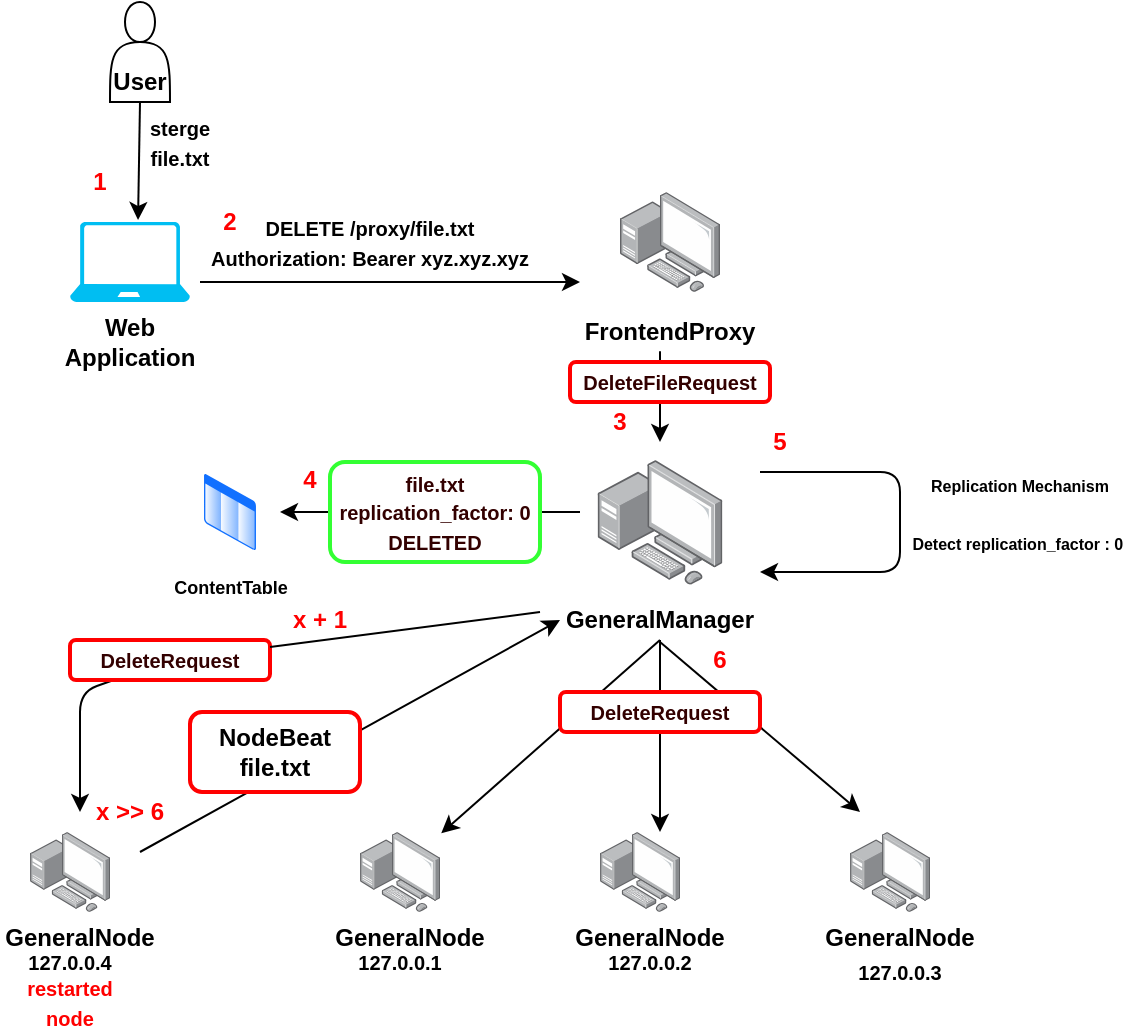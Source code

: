 <mxfile version="14.6.13" type="device"><diagram id="2SKkXB5GDrAOzJJ73yBU" name="Pagina-1"><mxGraphModel dx="1422" dy="832" grid="1" gridSize="10" guides="1" tooltips="1" connect="1" arrows="1" fold="1" page="1" pageScale="1" pageWidth="1169" pageHeight="827" math="0" shadow="0"><root><mxCell id="0"/><mxCell id="1" parent="0"/><mxCell id="xPR830_fTpmpSTpfL7Si-1" value="" style="group" parent="1" vertex="1" connectable="0"><mxGeometry x="300" y="249" width="100.0" height="90" as="geometry"/></mxCell><mxCell id="xPR830_fTpmpSTpfL7Si-2" value="" style="points=[];aspect=fixed;html=1;align=center;shadow=0;dashed=0;image;image=img/lib/allied_telesis/computer_and_terminals/Personal_Computer_with_Server.svg;" parent="xPR830_fTpmpSTpfL7Si-1" vertex="1"><mxGeometry x="18.8" width="62.4" height="62.4" as="geometry"/></mxCell><mxCell id="xPR830_fTpmpSTpfL7Si-3" value="&lt;b&gt;GeneralManager&lt;/b&gt;" style="text;html=1;strokeColor=none;fillColor=none;align=center;verticalAlign=middle;whiteSpace=wrap;rounded=0;" parent="xPR830_fTpmpSTpfL7Si-1" vertex="1"><mxGeometry y="70" width="100" height="20" as="geometry"/></mxCell><mxCell id="xPR830_fTpmpSTpfL7Si-9" value="" style="verticalLabelPosition=bottom;html=1;verticalAlign=top;align=center;strokeColor=none;fillColor=#00BEF2;shape=mxgraph.azure.laptop;pointerEvents=1;" parent="1" vertex="1"><mxGeometry x="55" y="130" width="60" height="40" as="geometry"/></mxCell><mxCell id="xPR830_fTpmpSTpfL7Si-10" value="&lt;b&gt;Web Application&lt;/b&gt;" style="text;html=1;strokeColor=none;fillColor=none;align=center;verticalAlign=middle;whiteSpace=wrap;rounded=0;" parent="1" vertex="1"><mxGeometry x="50" y="180" width="70" height="20" as="geometry"/></mxCell><mxCell id="xPR830_fTpmpSTpfL7Si-12" value="" style="shape=actor;whiteSpace=wrap;html=1;" parent="1" vertex="1"><mxGeometry x="75" y="20" width="30" height="50" as="geometry"/></mxCell><mxCell id="xPR830_fTpmpSTpfL7Si-13" value="&lt;b&gt;User&lt;/b&gt;" style="text;html=1;strokeColor=none;fillColor=none;align=center;verticalAlign=middle;whiteSpace=wrap;rounded=0;" parent="1" vertex="1"><mxGeometry x="70" y="50" width="40" height="20" as="geometry"/></mxCell><mxCell id="xPR830_fTpmpSTpfL7Si-14" value="" style="endArrow=classic;html=1;entryX=0.567;entryY=-0.025;entryDx=0;entryDy=0;entryPerimeter=0;exitX=0.5;exitY=1;exitDx=0;exitDy=0;" parent="1" target="xPR830_fTpmpSTpfL7Si-9" edge="1" source="xPR830_fTpmpSTpfL7Si-12"><mxGeometry width="50" height="50" relative="1" as="geometry"><mxPoint x="-10" y="240" as="sourcePoint"/><mxPoint x="50" y="130" as="targetPoint"/><Array as="points"/></mxGeometry></mxCell><mxCell id="xPR830_fTpmpSTpfL7Si-20" value="" style="group" parent="1" vertex="1" connectable="0"><mxGeometry x="310" y="105" width="90" height="90" as="geometry"/></mxCell><mxCell id="xPR830_fTpmpSTpfL7Si-21" value="" style="points=[];aspect=fixed;html=1;align=center;shadow=0;dashed=0;image;image=img/lib/allied_telesis/computer_and_terminals/Personal_Computer_with_Server.svg;" parent="xPR830_fTpmpSTpfL7Si-20" vertex="1"><mxGeometry x="20" y="10" width="50" height="50" as="geometry"/></mxCell><mxCell id="xPR830_fTpmpSTpfL7Si-22" value="&lt;b&gt;FrontendProxy&lt;/b&gt;" style="text;html=1;strokeColor=none;fillColor=none;align=center;verticalAlign=middle;whiteSpace=wrap;rounded=0;" parent="xPR830_fTpmpSTpfL7Si-20" vertex="1"><mxGeometry y="70" width="90.0" height="20" as="geometry"/></mxCell><mxCell id="xPR830_fTpmpSTpfL7Si-23" value="" style="endArrow=classic;html=1;" parent="1" edge="1"><mxGeometry width="50" height="50" relative="1" as="geometry"><mxPoint x="120" y="160" as="sourcePoint"/><mxPoint x="310" y="160" as="targetPoint"/></mxGeometry></mxCell><mxCell id="xPR830_fTpmpSTpfL7Si-29" value="&lt;b&gt;&lt;font color=&quot;#ff0000&quot;&gt;2&lt;/font&gt;&lt;/b&gt;" style="text;html=1;strokeColor=none;fillColor=none;align=center;verticalAlign=middle;whiteSpace=wrap;rounded=0;" parent="1" vertex="1"><mxGeometry x="115" y="120" width="40" height="20" as="geometry"/></mxCell><mxCell id="xPR830_fTpmpSTpfL7Si-51" value="&lt;b&gt;&lt;font style=&quot;font-size: 9px&quot;&gt;ContentTable&lt;/font&gt;&lt;/b&gt;" style="aspect=fixed;perimeter=ellipsePerimeter;html=1;align=center;shadow=0;dashed=0;spacingTop=3;image;image=img/lib/active_directory/list.svg;strokeWidth=1;" parent="1" vertex="1"><mxGeometry x="121" y="255" width="28" height="40" as="geometry"/></mxCell><mxCell id="xPR830_fTpmpSTpfL7Si-83" value="" style="group" parent="1" vertex="1" connectable="0"><mxGeometry x="185" y="435" width="80" height="95" as="geometry"/></mxCell><mxCell id="xPR830_fTpmpSTpfL7Si-61" value="" style="group" parent="xPR830_fTpmpSTpfL7Si-83" vertex="1" connectable="0"><mxGeometry width="80" height="60" as="geometry"/></mxCell><mxCell id="xPR830_fTpmpSTpfL7Si-62" value="" style="points=[];aspect=fixed;html=1;align=center;shadow=0;dashed=0;image;image=img/lib/allied_telesis/computer_and_terminals/Personal_Computer_with_Server.svg;" parent="xPR830_fTpmpSTpfL7Si-61" vertex="1"><mxGeometry x="15.04" width="40" height="40" as="geometry"/></mxCell><mxCell id="xPR830_fTpmpSTpfL7Si-63" value="&lt;b&gt;GeneralNode&lt;/b&gt;" style="text;html=1;strokeColor=none;fillColor=none;align=center;verticalAlign=middle;whiteSpace=wrap;rounded=0;" parent="xPR830_fTpmpSTpfL7Si-61" vertex="1"><mxGeometry y="46.667" width="80.0" height="13.333" as="geometry"/></mxCell><mxCell id="xPR830_fTpmpSTpfL7Si-80" value="&lt;font style=&quot;font-size: 10px&quot;&gt;&lt;b&gt;127.0.0.1&lt;/b&gt;&lt;/font&gt;" style="text;html=1;strokeColor=none;fillColor=none;align=center;verticalAlign=middle;whiteSpace=wrap;rounded=0;" parent="xPR830_fTpmpSTpfL7Si-83" vertex="1"><mxGeometry x="15" y="55" width="40" height="20" as="geometry"/></mxCell><mxCell id="xPR830_fTpmpSTpfL7Si-84" value="" style="group" parent="1" vertex="1" connectable="0"><mxGeometry x="305" y="435" width="80" height="75" as="geometry"/></mxCell><mxCell id="xPR830_fTpmpSTpfL7Si-4" value="" style="group" parent="xPR830_fTpmpSTpfL7Si-84" vertex="1" connectable="0"><mxGeometry width="80" height="60" as="geometry"/></mxCell><mxCell id="xPR830_fTpmpSTpfL7Si-5" value="" style="points=[];aspect=fixed;html=1;align=center;shadow=0;dashed=0;image;image=img/lib/allied_telesis/computer_and_terminals/Personal_Computer_with_Server.svg;" parent="xPR830_fTpmpSTpfL7Si-4" vertex="1"><mxGeometry x="15.04" width="40" height="40" as="geometry"/></mxCell><mxCell id="xPR830_fTpmpSTpfL7Si-6" value="&lt;b&gt;GeneralNode&lt;/b&gt;" style="text;html=1;strokeColor=none;fillColor=none;align=center;verticalAlign=middle;whiteSpace=wrap;rounded=0;" parent="xPR830_fTpmpSTpfL7Si-4" vertex="1"><mxGeometry y="46.667" width="80.0" height="13.333" as="geometry"/></mxCell><mxCell id="xPR830_fTpmpSTpfL7Si-81" value="&lt;font style=&quot;font-size: 10px&quot;&gt;&lt;b&gt;127.0.0.2&lt;/b&gt;&lt;/font&gt;" style="text;html=1;strokeColor=none;fillColor=none;align=center;verticalAlign=middle;whiteSpace=wrap;rounded=0;" parent="xPR830_fTpmpSTpfL7Si-84" vertex="1"><mxGeometry x="20" y="55" width="40" height="20" as="geometry"/></mxCell><mxCell id="xPR830_fTpmpSTpfL7Si-85" value="" style="group" parent="1" vertex="1" connectable="0"><mxGeometry x="430" y="435" width="80" height="80" as="geometry"/></mxCell><mxCell id="xPR830_fTpmpSTpfL7Si-64" value="" style="group" parent="xPR830_fTpmpSTpfL7Si-85" vertex="1" connectable="0"><mxGeometry width="80" height="60" as="geometry"/></mxCell><mxCell id="xPR830_fTpmpSTpfL7Si-65" value="" style="points=[];aspect=fixed;html=1;align=center;shadow=0;dashed=0;image;image=img/lib/allied_telesis/computer_and_terminals/Personal_Computer_with_Server.svg;" parent="xPR830_fTpmpSTpfL7Si-64" vertex="1"><mxGeometry x="15.04" width="40" height="40" as="geometry"/></mxCell><mxCell id="xPR830_fTpmpSTpfL7Si-66" value="&lt;b&gt;GeneralNode&lt;/b&gt;" style="text;html=1;strokeColor=none;fillColor=none;align=center;verticalAlign=middle;whiteSpace=wrap;rounded=0;" parent="xPR830_fTpmpSTpfL7Si-64" vertex="1"><mxGeometry y="46.667" width="80.0" height="13.333" as="geometry"/></mxCell><mxCell id="xPR830_fTpmpSTpfL7Si-82" value="&lt;font style=&quot;font-size: 10px&quot;&gt;&lt;b&gt;127.0.0.3&lt;/b&gt;&lt;/font&gt;" style="text;html=1;strokeColor=none;fillColor=none;align=center;verticalAlign=middle;whiteSpace=wrap;rounded=0;" parent="xPR830_fTpmpSTpfL7Si-85" vertex="1"><mxGeometry x="20" y="60" width="40" height="20" as="geometry"/></mxCell><mxCell id="ix_-pK1yGFOdP5qUc5nq-1" value="&lt;b&gt;&lt;font style=&quot;font-size: 10px&quot;&gt;sterge file.txt&lt;/font&gt;&lt;/b&gt;" style="text;html=1;strokeColor=none;fillColor=none;align=center;verticalAlign=middle;whiteSpace=wrap;rounded=0;" parent="1" vertex="1"><mxGeometry x="90" y="80" width="40" height="20" as="geometry"/></mxCell><mxCell id="ix_-pK1yGFOdP5qUc5nq-2" value="&lt;b&gt;&lt;font style=&quot;font-size: 10px&quot;&gt;DELETE /proxy/file.txt&lt;br&gt;Authorization: Bearer xyz.xyz.xyz&lt;br&gt;&lt;/font&gt;&lt;/b&gt;" style="text;html=1;strokeColor=none;fillColor=none;align=center;verticalAlign=middle;whiteSpace=wrap;rounded=0;" parent="1" vertex="1"><mxGeometry x="120" y="130" width="170" height="20" as="geometry"/></mxCell><mxCell id="ix_-pK1yGFOdP5qUc5nq-4" value="&lt;b&gt;&lt;font color=&quot;#ff0000&quot;&gt;1&lt;/font&gt;&lt;/b&gt;" style="text;html=1;strokeColor=none;fillColor=none;align=center;verticalAlign=middle;whiteSpace=wrap;rounded=0;" parent="1" vertex="1"><mxGeometry x="50" y="100" width="40" height="20" as="geometry"/></mxCell><mxCell id="ix_-pK1yGFOdP5qUc5nq-6" value="" style="endArrow=classic;html=1;" parent="1" edge="1"><mxGeometry width="50" height="50" relative="1" as="geometry"><mxPoint x="350" y="220" as="sourcePoint"/><mxPoint x="350" y="240" as="targetPoint"/><Array as="points"><mxPoint x="350" y="190"/></Array></mxGeometry></mxCell><mxCell id="ix_-pK1yGFOdP5qUc5nq-12" value="&lt;b&gt;&lt;font color=&quot;#ff0000&quot;&gt;3&lt;/font&gt;&lt;/b&gt;" style="text;html=1;strokeColor=none;fillColor=none;align=center;verticalAlign=middle;whiteSpace=wrap;rounded=0;" parent="1" vertex="1"><mxGeometry x="310" y="220" width="40" height="20" as="geometry"/></mxCell><mxCell id="ix_-pK1yGFOdP5qUc5nq-14" value="" style="endArrow=classic;html=1;" parent="1" edge="1"><mxGeometry width="50" height="50" relative="1" as="geometry"><mxPoint x="310" y="275" as="sourcePoint"/><mxPoint x="160" y="275" as="targetPoint"/></mxGeometry></mxCell><mxCell id="ix_-pK1yGFOdP5qUc5nq-15" value="&lt;b&gt;&lt;font style=&quot;font-size: 10px&quot; color=&quot;#330000&quot;&gt;DeleteFileRequest&lt;/font&gt;&lt;/b&gt;" style="rounded=1;whiteSpace=wrap;html=1;strokeColor=#FF0000;strokeWidth=2;" parent="1" vertex="1"><mxGeometry x="305" y="200" width="100" height="20" as="geometry"/></mxCell><mxCell id="ix_-pK1yGFOdP5qUc5nq-11" value="&lt;font color=&quot;#330000&quot;&gt;&lt;span style=&quot;font-size: 10px&quot;&gt;&lt;b&gt;file.txt&lt;br&gt;replication_factor: 0&lt;br&gt;DELETED&lt;br&gt;&lt;/b&gt;&lt;/span&gt;&lt;/font&gt;" style="rounded=1;whiteSpace=wrap;html=1;strokeWidth=2;strokeColor=#33FF33;" parent="1" vertex="1"><mxGeometry x="185" y="250" width="105" height="50" as="geometry"/></mxCell><mxCell id="ix_-pK1yGFOdP5qUc5nq-16" value="&lt;b&gt;&lt;font color=&quot;#ff0000&quot;&gt;4&lt;/font&gt;&lt;/b&gt;" style="text;html=1;strokeColor=none;fillColor=none;align=center;verticalAlign=middle;whiteSpace=wrap;rounded=0;" parent="1" vertex="1"><mxGeometry x="155" y="249" width="40" height="20" as="geometry"/></mxCell><mxCell id="ix_-pK1yGFOdP5qUc5nq-18" value="" style="endArrow=classic;html=1;" parent="1" edge="1"><mxGeometry width="50" height="50" relative="1" as="geometry"><mxPoint x="400" y="255" as="sourcePoint"/><mxPoint x="400" y="305" as="targetPoint"/><Array as="points"><mxPoint x="470" y="255"/><mxPoint x="470" y="305"/></Array></mxGeometry></mxCell><mxCell id="ix_-pK1yGFOdP5qUc5nq-19" value="&lt;b&gt;&lt;font color=&quot;#ff0000&quot;&gt;5&lt;/font&gt;&lt;/b&gt;" style="text;html=1;strokeColor=none;fillColor=none;align=center;verticalAlign=middle;whiteSpace=wrap;rounded=0;" parent="1" vertex="1"><mxGeometry x="390" y="230" width="40" height="20" as="geometry"/></mxCell><mxCell id="ix_-pK1yGFOdP5qUc5nq-24" value="&lt;b style=&quot;font-size: 8px&quot;&gt;&lt;font style=&quot;font-size: 8px&quot;&gt;Replication Mechanism&lt;br&gt;&lt;br&gt;Detect replication_factor : 0&amp;nbsp;&lt;br&gt;&lt;/font&gt;&lt;/b&gt;" style="text;html=1;strokeColor=none;fillColor=none;align=center;verticalAlign=middle;whiteSpace=wrap;rounded=0;" parent="1" vertex="1"><mxGeometry x="470" y="265" width="120" height="20" as="geometry"/></mxCell><mxCell id="ix_-pK1yGFOdP5qUc5nq-25" value="" style="endArrow=classic;html=1;exitX=0.5;exitY=1;exitDx=0;exitDy=0;entryX=1.014;entryY=0.017;entryDx=0;entryDy=0;entryPerimeter=0;" parent="1" source="xPR830_fTpmpSTpfL7Si-3" target="xPR830_fTpmpSTpfL7Si-62" edge="1"><mxGeometry width="50" height="50" relative="1" as="geometry"><mxPoint x="340" y="345" as="sourcePoint"/><mxPoint x="270" y="425" as="targetPoint"/></mxGeometry></mxCell><mxCell id="ix_-pK1yGFOdP5qUc5nq-26" value="" style="endArrow=classic;html=1;exitX=0.5;exitY=1;exitDx=0;exitDy=0;entryX=0.749;entryY=0;entryDx=0;entryDy=0;entryPerimeter=0;" parent="1" source="xPR830_fTpmpSTpfL7Si-3" target="xPR830_fTpmpSTpfL7Si-5" edge="1"><mxGeometry width="50" height="50" relative="1" as="geometry"><mxPoint x="355" y="415" as="sourcePoint"/><mxPoint x="405" y="365" as="targetPoint"/></mxGeometry></mxCell><mxCell id="ix_-pK1yGFOdP5qUc5nq-27" value="" style="endArrow=classic;html=1;" parent="1" edge="1"><mxGeometry width="50" height="50" relative="1" as="geometry"><mxPoint x="350" y="340" as="sourcePoint"/><mxPoint x="450" y="425" as="targetPoint"/></mxGeometry></mxCell><mxCell id="ix_-pK1yGFOdP5qUc5nq-31" value="&lt;b&gt;&lt;font color=&quot;#ff0000&quot;&gt;6&lt;/font&gt;&lt;/b&gt;" style="text;html=1;strokeColor=none;fillColor=none;align=center;verticalAlign=middle;whiteSpace=wrap;rounded=0;" parent="1" vertex="1"><mxGeometry x="360" y="339" width="40" height="20" as="geometry"/></mxCell><mxCell id="ix_-pK1yGFOdP5qUc5nq-33" value="" style="group" parent="1" vertex="1" connectable="0"><mxGeometry x="20" y="435" width="80" height="95" as="geometry"/></mxCell><mxCell id="ix_-pK1yGFOdP5qUc5nq-34" value="" style="group" parent="ix_-pK1yGFOdP5qUc5nq-33" vertex="1" connectable="0"><mxGeometry width="80" height="60" as="geometry"/></mxCell><mxCell id="ix_-pK1yGFOdP5qUc5nq-35" value="" style="points=[];aspect=fixed;html=1;align=center;shadow=0;dashed=0;image;image=img/lib/allied_telesis/computer_and_terminals/Personal_Computer_with_Server.svg;" parent="ix_-pK1yGFOdP5qUc5nq-34" vertex="1"><mxGeometry x="15.04" width="40" height="40" as="geometry"/></mxCell><mxCell id="ix_-pK1yGFOdP5qUc5nq-36" value="&lt;b&gt;GeneralNode&lt;/b&gt;" style="text;html=1;strokeColor=none;fillColor=none;align=center;verticalAlign=middle;whiteSpace=wrap;rounded=0;" parent="ix_-pK1yGFOdP5qUc5nq-34" vertex="1"><mxGeometry y="46.667" width="80.0" height="13.333" as="geometry"/></mxCell><mxCell id="ix_-pK1yGFOdP5qUc5nq-37" value="&lt;font style=&quot;font-size: 10px&quot;&gt;&lt;b&gt;127.0.0.4&lt;/b&gt;&lt;/font&gt;" style="text;html=1;strokeColor=none;fillColor=none;align=center;verticalAlign=middle;whiteSpace=wrap;rounded=0;" parent="ix_-pK1yGFOdP5qUc5nq-33" vertex="1"><mxGeometry x="15" y="55" width="40" height="20" as="geometry"/></mxCell><mxCell id="ix_-pK1yGFOdP5qUc5nq-43" value="&lt;font style=&quot;font-size: 10px&quot; color=&quot;#ff0000&quot;&gt;&lt;b&gt;restarted node&lt;/b&gt;&lt;/font&gt;" style="text;html=1;strokeColor=none;fillColor=none;align=center;verticalAlign=middle;whiteSpace=wrap;rounded=0;" parent="1" vertex="1"><mxGeometry x="35" y="510" width="40" height="20" as="geometry"/></mxCell><mxCell id="ix_-pK1yGFOdP5qUc5nq-45" value="" style="endArrow=classic;html=1;entryX=0;entryY=0.5;entryDx=0;entryDy=0;" parent="1" target="xPR830_fTpmpSTpfL7Si-3" edge="1"><mxGeometry width="50" height="50" relative="1" as="geometry"><mxPoint x="90" y="445" as="sourcePoint"/><mxPoint x="140" y="395" as="targetPoint"/></mxGeometry></mxCell><mxCell id="ix_-pK1yGFOdP5qUc5nq-46" value="&lt;b&gt;NodeBeat&lt;br&gt;file.txt&lt;/b&gt;" style="rounded=1;whiteSpace=wrap;html=1;strokeWidth=2;strokeColor=#FF0000;" parent="1" vertex="1"><mxGeometry x="115" y="375" width="85" height="40" as="geometry"/></mxCell><mxCell id="ix_-pK1yGFOdP5qUc5nq-48" value="&lt;font color=&quot;#ff0000&quot;&gt;&lt;b&gt;x &amp;gt;&amp;gt; 6&lt;br&gt;&lt;/b&gt;&lt;/font&gt;" style="text;html=1;strokeColor=none;fillColor=none;align=center;verticalAlign=middle;whiteSpace=wrap;rounded=0;" parent="1" vertex="1"><mxGeometry x="65" y="415" width="40" height="20" as="geometry"/></mxCell><mxCell id="ix_-pK1yGFOdP5qUc5nq-50" value="" style="endArrow=classic;html=1;startArrow=none;" parent="1" source="ix_-pK1yGFOdP5qUc5nq-28" edge="1"><mxGeometry width="50" height="50" relative="1" as="geometry"><mxPoint x="290" y="325" as="sourcePoint"/><mxPoint x="60" y="425" as="targetPoint"/><Array as="points"><mxPoint x="60" y="365"/></Array></mxGeometry></mxCell><mxCell id="ix_-pK1yGFOdP5qUc5nq-51" value="&lt;b&gt;&lt;font style=&quot;font-size: 10px&quot; color=&quot;#330000&quot;&gt;DeleteRequest&lt;/font&gt;&lt;/b&gt;" style="rounded=1;whiteSpace=wrap;html=1;strokeColor=#FF0000;strokeWidth=2;" parent="1" vertex="1"><mxGeometry x="300" y="365" width="100" height="20" as="geometry"/></mxCell><mxCell id="ix_-pK1yGFOdP5qUc5nq-28" value="&lt;b&gt;&lt;font style=&quot;font-size: 10px&quot; color=&quot;#330000&quot;&gt;DeleteRequest&lt;/font&gt;&lt;/b&gt;" style="rounded=1;whiteSpace=wrap;html=1;strokeColor=#FF0000;strokeWidth=2;" parent="1" vertex="1"><mxGeometry x="55" y="339" width="100" height="20" as="geometry"/></mxCell><mxCell id="ix_-pK1yGFOdP5qUc5nq-52" value="" style="endArrow=none;html=1;" parent="1" target="ix_-pK1yGFOdP5qUc5nq-28" edge="1"><mxGeometry width="50" height="50" relative="1" as="geometry"><mxPoint x="290" y="325" as="sourcePoint"/><mxPoint x="60" y="425" as="targetPoint"/><Array as="points"/></mxGeometry></mxCell><mxCell id="ix_-pK1yGFOdP5qUc5nq-53" value="&lt;font color=&quot;#ff0000&quot;&gt;&lt;b&gt;x + 1&lt;br&gt;&lt;/b&gt;&lt;/font&gt;" style="text;html=1;strokeColor=none;fillColor=none;align=center;verticalAlign=middle;whiteSpace=wrap;rounded=0;" parent="1" vertex="1"><mxGeometry x="160" y="319" width="40" height="20" as="geometry"/></mxCell></root></mxGraphModel></diagram></mxfile>